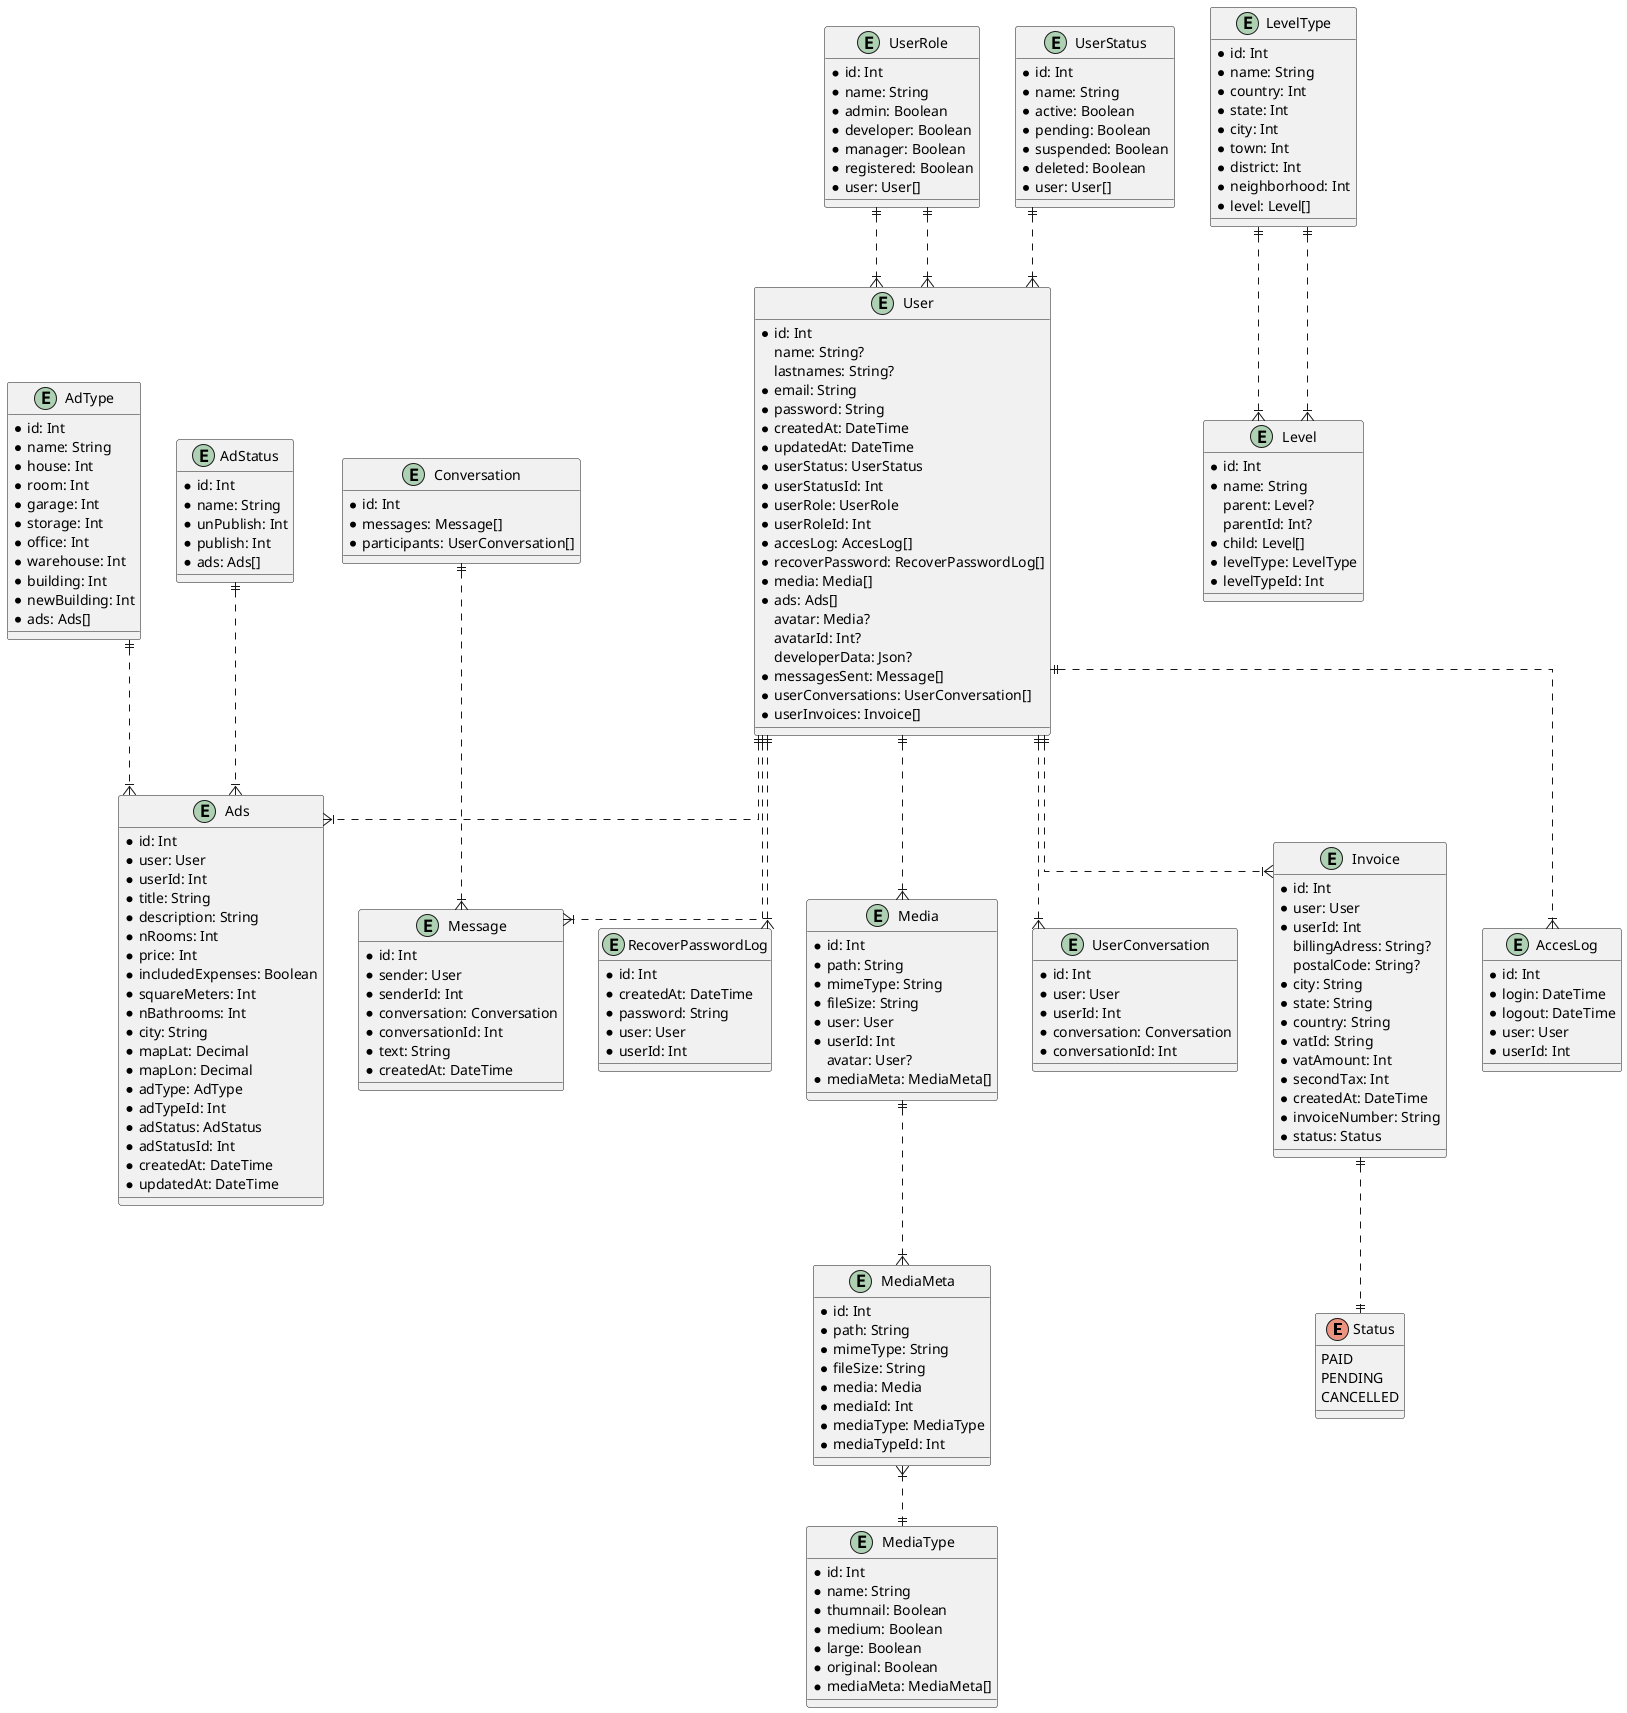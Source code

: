 @startuml

skinparam linetype ortho

enum Status {
  PAID
  PENDING
  CANCELLED
}

entity UserRole {
  * id: Int
  * name: String
  * admin: Boolean
  * developer: Boolean
  * manager: Boolean
  * registered: Boolean
  * user: User[]
}

entity UserStatus {
  * id: Int
  * name: String
  * active: Boolean
  * pending: Boolean
  * suspended: Boolean
  * deleted: Boolean
  * user: User[]
}

entity User {
  * id: Int
  name: String?
  lastnames: String?
  * email: String
  * password: String
  * createdAt: DateTime
  * updatedAt: DateTime
  * userStatus: UserStatus
  * userStatusId: Int
  * userRole: UserRole
  * userRoleId: Int
  * accesLog: AccesLog[]
  * recoverPassword: RecoverPasswordLog[]
  * media: Media[]
  * ads: Ads[]
  avatar: Media?
  avatarId: Int?
  developerData: Json?
  * messagesSent: Message[]
  * userConversations: UserConversation[]
  * userInvoices: Invoice[]
}

entity AccesLog {
  * id: Int
  * login: DateTime
  * logout: DateTime
  * user: User
  * userId: Int
}

entity RecoverPasswordLog {
  * id: Int
  * createdAt: DateTime
  * password: String
  * user: User
  * userId: Int
}

entity Media {
  * id: Int
  * path: String
  * mimeType: String
  * fileSize: String
  * user: User
  * userId: Int
  avatar: User?
  * mediaMeta: MediaMeta[]
}

entity MediaMeta {
  * id: Int
  * path: String
  * mimeType: String
  * fileSize: String
  * media: Media
  * mediaId: Int
  * mediaType: MediaType
  * mediaTypeId: Int
}

entity MediaType {
  * id: Int
  * name: String
  * thumnail: Boolean
  * medium: Boolean
  * large: Boolean
  * original: Boolean
  * mediaMeta: MediaMeta[]
}

entity LevelType {
  * id: Int
  * name: String
  * country: Int
  * state: Int
  * city: Int
  * town: Int
  * district: Int
  * neighborhood: Int
  * level: Level[]
}

entity Level {
  * id: Int
  * name: String
  parent: Level?
  parentId: Int?
  * child: Level[]
  * levelType: LevelType
  * levelTypeId: Int
}

entity AdType {
  * id: Int
  * name: String
  * house: Int
  * room: Int
  * garage: Int
  * storage: Int
  * office: Int
  * warehouse: Int
  * building: Int
  * newBuilding: Int
  * ads: Ads[]
}

entity AdStatus {
  * id: Int
  * name: String
  * unPublish: Int
  * publish: Int
  * ads: Ads[]
}

entity Ads {
  * id: Int
  * user: User
  * userId: Int
  * title: String
  * description: String
  * nRooms: Int
  * price: Int
  * includedExpenses: Boolean
  * squareMeters: Int
  * nBathrooms: Int
  * city: String
  * mapLat: Decimal
  * mapLon: Decimal
  * adType: AdType
  * adTypeId: Int
  * adStatus: AdStatus
  * adStatusId: Int
  * createdAt: DateTime
  * updatedAt: DateTime
}

entity Conversation {
  * id: Int
  * messages: Message[]
  * participants: UserConversation[]
}

entity UserConversation {
  * id: Int
  * user: User
  * userId: Int
  * conversation: Conversation
  * conversationId: Int
}

entity Message {
  * id: Int
  * sender: User
  * senderId: Int
  * conversation: Conversation
  * conversationId: Int
  * text: String
  * createdAt: DateTime
}

entity Invoice {
  * id: Int
  * user: User
  * userId: Int
  billingAdress: String?
  postalCode: String?
  * city: String
  * state: String
  * country: String
  * vatId: String
  * vatAmount: Int
  * secondTax: Int
  * createdAt: DateTime
  * invoiceNumber: String
  * status: Status
}

UserRole ||..|{ User
UserStatus ||..|{ User
UserRole ||..|{ User
User ||..|{ AccesLog
User ||..|{ RecoverPasswordLog
User ||..|{ Media
Media ||..|{ MediaMeta
MediaMeta }|..|| MediaType
LevelType ||..|{ Level
LevelType ||..|{ Level
AdType ||..|{ Ads
AdStatus ||..|{ Ads
User ||..|{ Ads
Conversation ||..|{ Message
User ||..|{ UserConversation
User ||..|{ Message
User ||..|{ Invoice
Invoice ||..|| Status

@enduml
